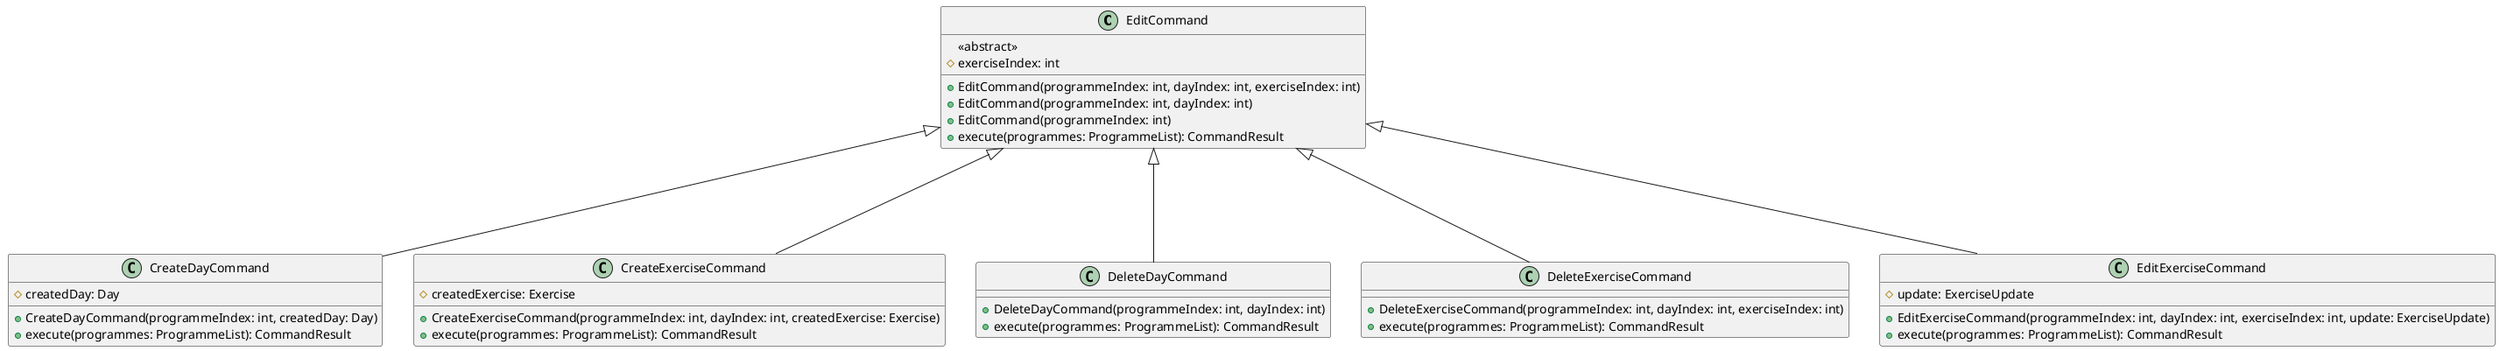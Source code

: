 @startuml
    class EditCommand {
        <<abstract>>
        #exerciseIndex: int
        +EditCommand(programmeIndex: int, dayIndex: int, exerciseIndex: int)
        +EditCommand(programmeIndex: int, dayIndex: int)
        +EditCommand(programmeIndex: int)
        +execute(programmes: ProgrammeList): CommandResult
    }

    class CreateDayCommand {
        # createdDay: Day
        + CreateDayCommand(programmeIndex: int, createdDay: Day)
        +execute(programmes: ProgrammeList): CommandResult
    }
    class CreateExerciseCommand {
        # createdExercise: Exercise
        + CreateExerciseCommand(programmeIndex: int, dayIndex: int, createdExercise: Exercise)
        + execute(programmes: ProgrammeList): CommandResult
    }
    class DeleteDayCommand {
        + DeleteDayCommand(programmeIndex: int, dayIndex: int)
        + execute(programmes: ProgrammeList): CommandResult
    }
    class DeleteExerciseCommand {
        + DeleteExerciseCommand(programmeIndex: int, dayIndex: int, exerciseIndex: int)
        + execute(programmes: ProgrammeList): CommandResult
    }
    class EditExerciseCommand {
        # update: ExerciseUpdate
        + EditExerciseCommand(programmeIndex: int, dayIndex: int, exerciseIndex: int, update: ExerciseUpdate)
        + execute(programmes: ProgrammeList): CommandResult
    }

    EditCommand <|--- CreateDayCommand
    EditCommand <|--- CreateExerciseCommand
    EditCommand <|--- DeleteDayCommand
    EditCommand <|--- DeleteExerciseCommand
    EditCommand <|--- EditExerciseCommand

@enduml